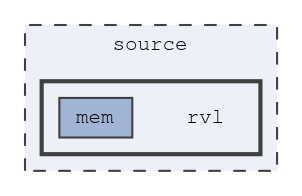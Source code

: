 digraph "source/rvl"
{
 // LATEX_PDF_SIZE
  bgcolor="transparent";
  edge [fontname=FreeMono,fontsize=10,labelfontname=FreeMono,labelfontsize=10];
  node [fontname=FreeMono,fontsize=10,shape=box,height=0.2,width=0.4];
  compound=true
  subgraph clusterdir_b2f33c71d4aa5e7af42a1ca61ff5af1b {
    graph [ bgcolor="#edf0f7", pencolor="grey25", label="source", fontname=FreeMono,fontsize=10 style="filled,dashed", URL="dir_b2f33c71d4aa5e7af42a1ca61ff5af1b.html",tooltip=""]
  subgraph clusterdir_04b1a76366f54e518bf452881c14829c {
    graph [ bgcolor="#edf0f7", pencolor="grey25", label="", fontname=FreeMono,fontsize=10 style="filled,bold", URL="dir_04b1a76366f54e518bf452881c14829c.html",tooltip=""]
    dir_04b1a76366f54e518bf452881c14829c [shape=plaintext, label="rvl"];
  dir_608777b4ad318147cbb5d5ea703aa8c4 [label="mem", fillcolor="#a2b4d6", color="grey25", style="filled", URL="dir_608777b4ad318147cbb5d5ea703aa8c4.html",tooltip=""];
  }
  }
}
